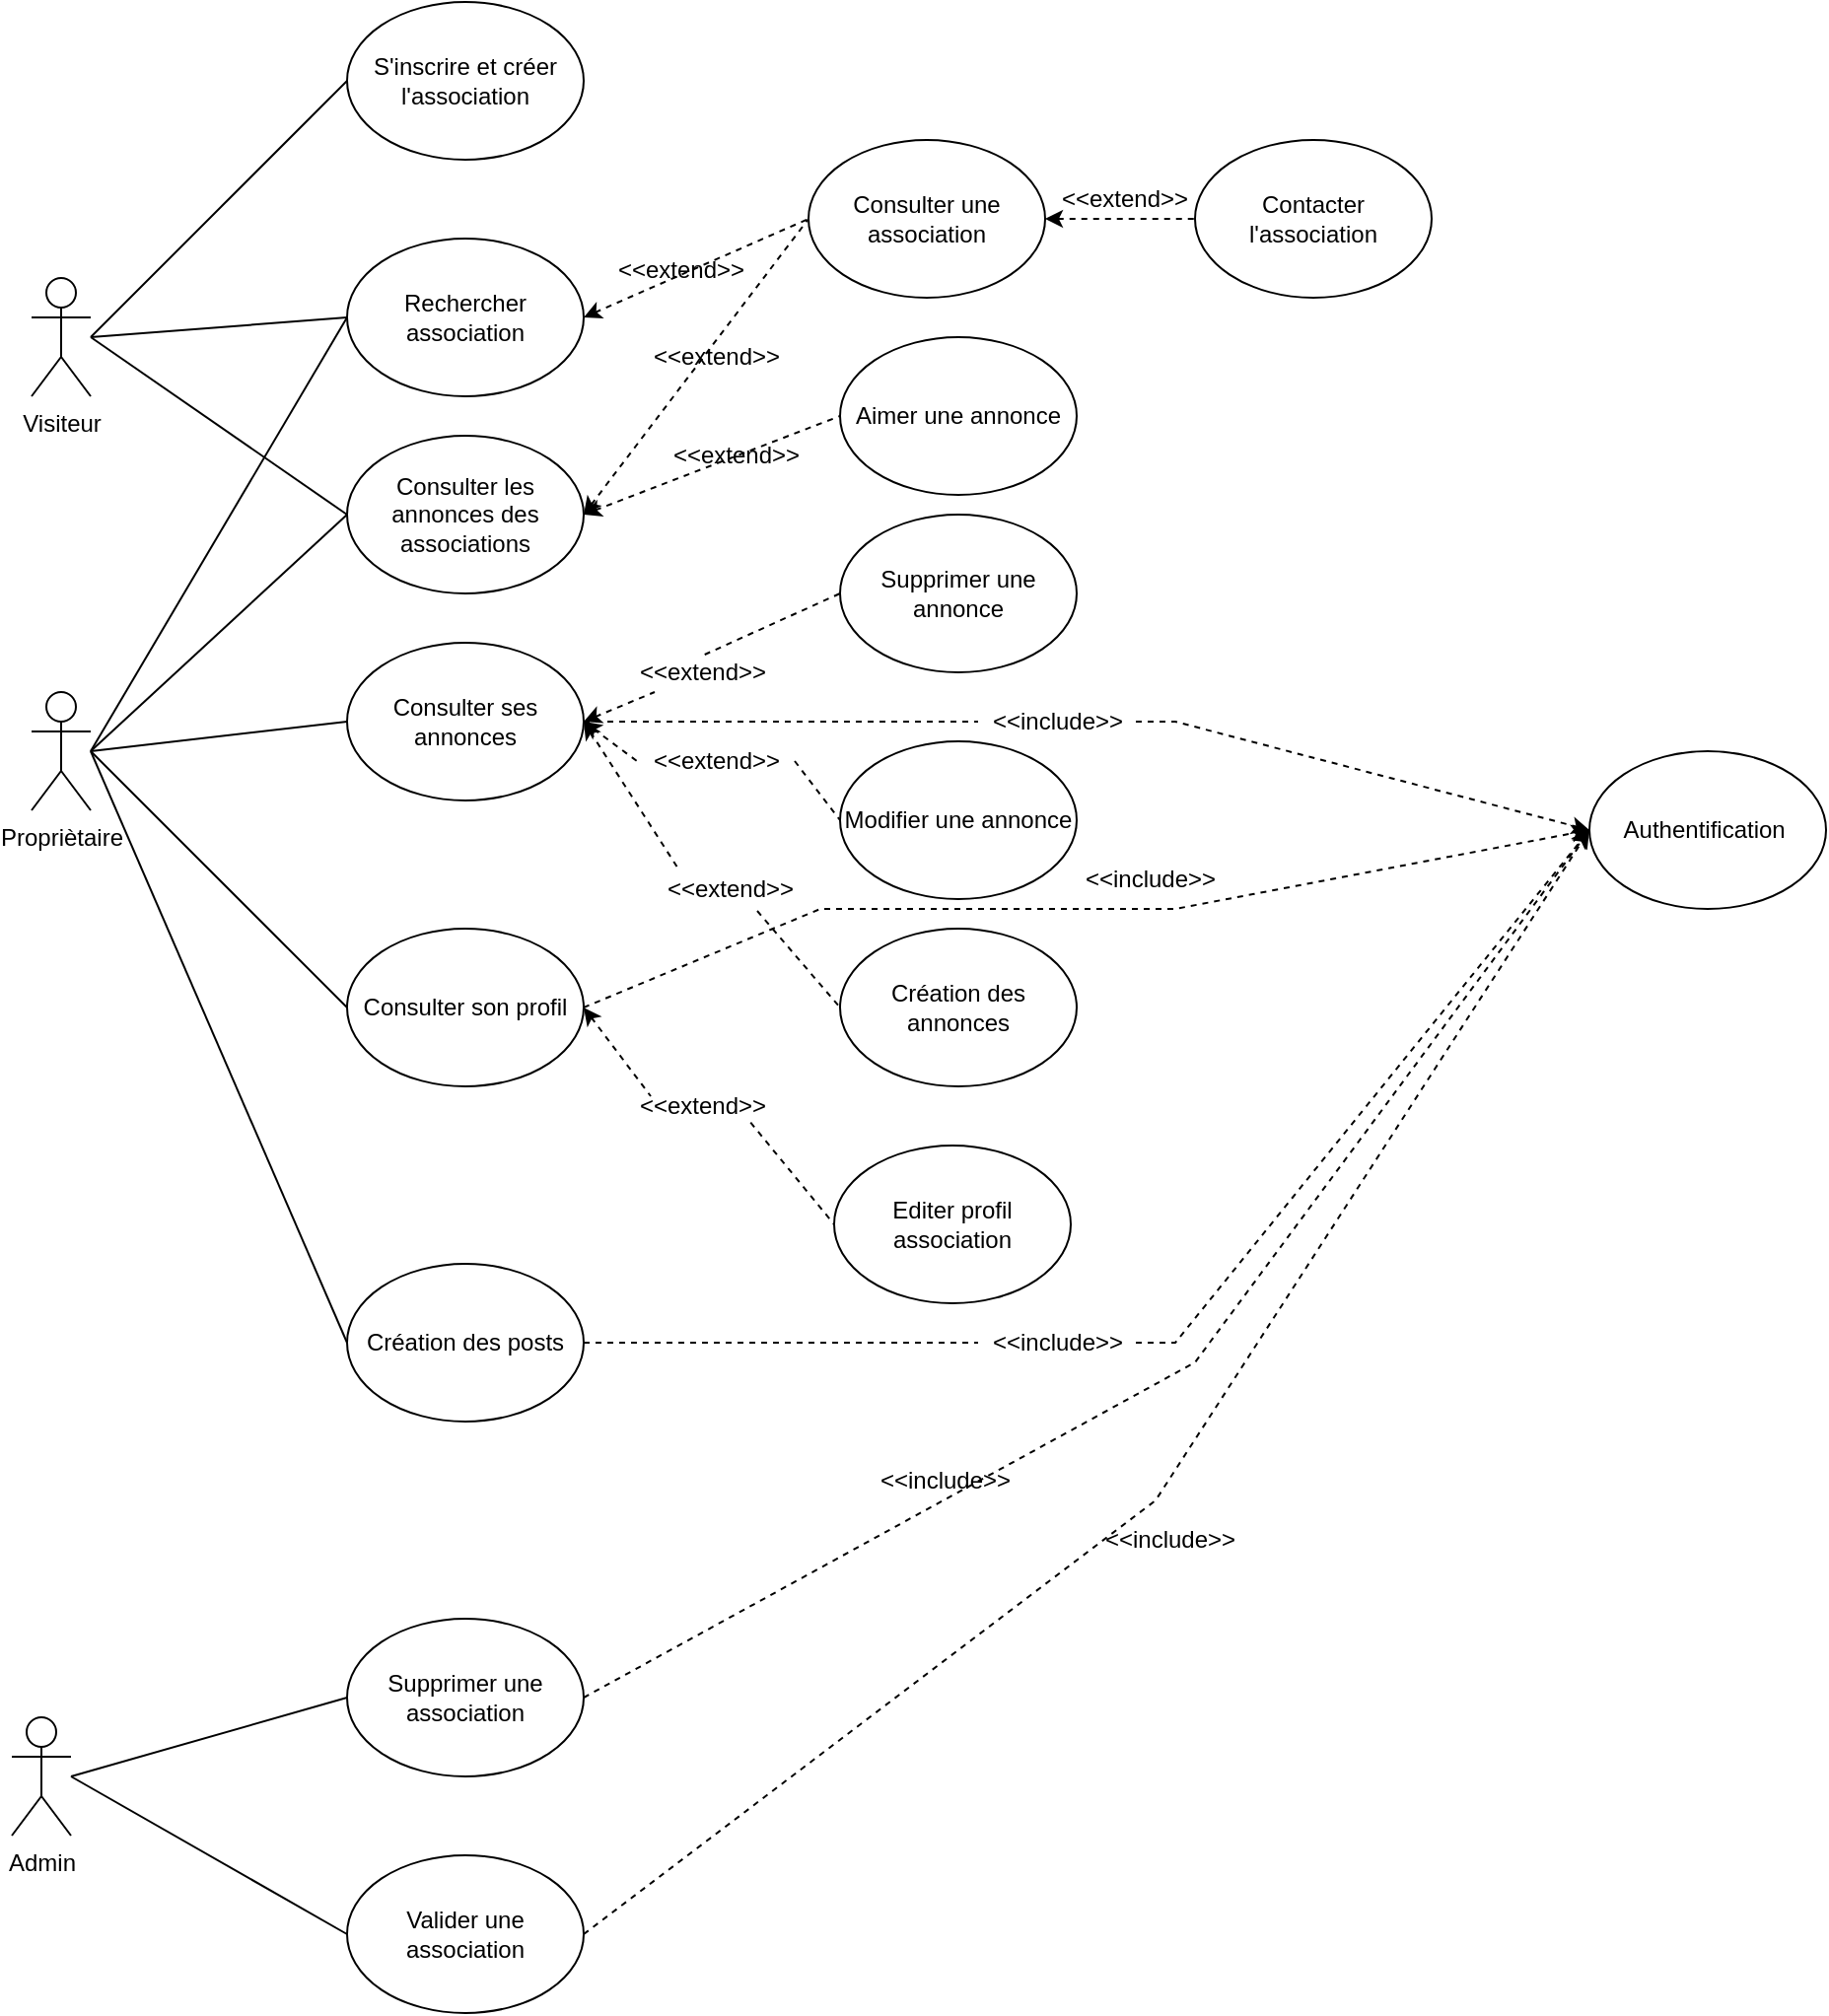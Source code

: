 <mxfile version="19.0.3" type="github">
  <diagram id="98kkUTzndiBbhaGtW08h" name="Page-1">
    <mxGraphModel dx="782" dy="471" grid="1" gridSize="10" guides="1" tooltips="1" connect="1" arrows="1" fold="1" page="1" pageScale="1" pageWidth="827" pageHeight="1169" math="0" shadow="0">
      <root>
        <mxCell id="0" />
        <mxCell id="1" parent="0" />
        <mxCell id="tk5sPLedH6yxBTcmL2M--1" value="Visiteur" style="shape=umlActor;verticalLabelPosition=bottom;verticalAlign=top;html=1;outlineConnect=0;" vertex="1" parent="1">
          <mxGeometry x="100" y="400" width="30" height="60" as="geometry" />
        </mxCell>
        <mxCell id="tk5sPLedH6yxBTcmL2M--2" value="Propriètaire" style="shape=umlActor;verticalLabelPosition=bottom;verticalAlign=top;html=1;outlineConnect=0;" vertex="1" parent="1">
          <mxGeometry x="100" y="610" width="30" height="60" as="geometry" />
        </mxCell>
        <mxCell id="tk5sPLedH6yxBTcmL2M--3" value="Admin" style="shape=umlActor;verticalLabelPosition=bottom;verticalAlign=top;html=1;outlineConnect=0;" vertex="1" parent="1">
          <mxGeometry x="90" y="1130" width="30" height="60" as="geometry" />
        </mxCell>
        <mxCell id="tk5sPLedH6yxBTcmL2M--4" value="S&#39;inscrire et créer l&#39;association" style="ellipse;whiteSpace=wrap;html=1;" vertex="1" parent="1">
          <mxGeometry x="260" y="260" width="120" height="80" as="geometry" />
        </mxCell>
        <mxCell id="tk5sPLedH6yxBTcmL2M--6" value="Consulter les annonces des associations" style="ellipse;whiteSpace=wrap;html=1;" vertex="1" parent="1">
          <mxGeometry x="260" y="480" width="120" height="80" as="geometry" />
        </mxCell>
        <mxCell id="tk5sPLedH6yxBTcmL2M--8" value="Consulter ses annonces" style="ellipse;whiteSpace=wrap;html=1;" vertex="1" parent="1">
          <mxGeometry x="260" y="585" width="120" height="80" as="geometry" />
        </mxCell>
        <mxCell id="tk5sPLedH6yxBTcmL2M--9" value="Consulter son profil" style="ellipse;whiteSpace=wrap;html=1;" vertex="1" parent="1">
          <mxGeometry x="260" y="730" width="120" height="80" as="geometry" />
        </mxCell>
        <mxCell id="tk5sPLedH6yxBTcmL2M--16" value="Rechercher association" style="ellipse;whiteSpace=wrap;html=1;" vertex="1" parent="1">
          <mxGeometry x="260" y="380" width="120" height="80" as="geometry" />
        </mxCell>
        <mxCell id="tk5sPLedH6yxBTcmL2M--19" value="" style="endArrow=none;html=1;rounded=0;entryX=0;entryY=0.5;entryDx=0;entryDy=0;" edge="1" parent="1" target="tk5sPLedH6yxBTcmL2M--6">
          <mxGeometry width="50" height="50" relative="1" as="geometry">
            <mxPoint x="130" y="640" as="sourcePoint" />
            <mxPoint x="210" y="550" as="targetPoint" />
          </mxGeometry>
        </mxCell>
        <mxCell id="tk5sPLedH6yxBTcmL2M--20" value="" style="endArrow=none;html=1;rounded=0;entryX=0;entryY=0.5;entryDx=0;entryDy=0;" edge="1" parent="1" target="tk5sPLedH6yxBTcmL2M--8">
          <mxGeometry width="50" height="50" relative="1" as="geometry">
            <mxPoint x="130" y="640" as="sourcePoint" />
            <mxPoint x="270" y="530" as="targetPoint" />
          </mxGeometry>
        </mxCell>
        <mxCell id="tk5sPLedH6yxBTcmL2M--21" value="" style="endArrow=none;html=1;rounded=0;entryX=0;entryY=0.5;entryDx=0;entryDy=0;" edge="1" parent="1" target="tk5sPLedH6yxBTcmL2M--9">
          <mxGeometry width="50" height="50" relative="1" as="geometry">
            <mxPoint x="130" y="640" as="sourcePoint" />
            <mxPoint x="280" y="540" as="targetPoint" />
          </mxGeometry>
        </mxCell>
        <mxCell id="tk5sPLedH6yxBTcmL2M--23" value="" style="endArrow=none;html=1;rounded=0;entryX=0;entryY=0.5;entryDx=0;entryDy=0;" edge="1" parent="1" target="tk5sPLedH6yxBTcmL2M--16">
          <mxGeometry width="50" height="50" relative="1" as="geometry">
            <mxPoint x="130" y="430" as="sourcePoint" />
            <mxPoint x="250" y="290" as="targetPoint" />
          </mxGeometry>
        </mxCell>
        <mxCell id="tk5sPLedH6yxBTcmL2M--24" value="" style="endArrow=none;html=1;rounded=0;entryX=0;entryY=0.5;entryDx=0;entryDy=0;" edge="1" parent="1" target="tk5sPLedH6yxBTcmL2M--4">
          <mxGeometry width="50" height="50" relative="1" as="geometry">
            <mxPoint x="130" y="430" as="sourcePoint" />
            <mxPoint x="220" y="440" as="targetPoint" />
          </mxGeometry>
        </mxCell>
        <mxCell id="tk5sPLedH6yxBTcmL2M--27" value="" style="endArrow=none;html=1;rounded=0;entryX=0;entryY=0.5;entryDx=0;entryDy=0;" edge="1" parent="1" target="tk5sPLedH6yxBTcmL2M--6">
          <mxGeometry width="50" height="50" relative="1" as="geometry">
            <mxPoint x="130" y="430" as="sourcePoint" />
            <mxPoint x="270" y="300" as="targetPoint" />
          </mxGeometry>
        </mxCell>
        <mxCell id="tk5sPLedH6yxBTcmL2M--28" value="&lt;div&gt;Editer profil association&lt;/div&gt;" style="ellipse;whiteSpace=wrap;html=1;" vertex="1" parent="1">
          <mxGeometry x="507" y="840" width="120" height="80" as="geometry" />
        </mxCell>
        <mxCell id="tk5sPLedH6yxBTcmL2M--29" value="" style="endArrow=none;dashed=1;html=1;rounded=0;entryX=0;entryY=0.5;entryDx=0;entryDy=0;exitX=0.808;exitY=0.917;exitDx=0;exitDy=0;startArrow=none;startFill=1;exitPerimeter=0;" edge="1" parent="1" source="tk5sPLedH6yxBTcmL2M--37" target="tk5sPLedH6yxBTcmL2M--28">
          <mxGeometry width="50" height="50" relative="1" as="geometry">
            <mxPoint x="360" y="670" as="sourcePoint" />
            <mxPoint x="410" y="620" as="targetPoint" />
          </mxGeometry>
        </mxCell>
        <mxCell id="tk5sPLedH6yxBTcmL2M--30" value="Création des annonces" style="ellipse;whiteSpace=wrap;html=1;" vertex="1" parent="1">
          <mxGeometry x="510" y="730" width="120" height="80" as="geometry" />
        </mxCell>
        <mxCell id="tk5sPLedH6yxBTcmL2M--33" value="" style="endArrow=none;dashed=1;html=1;rounded=0;entryX=0;entryY=0.5;entryDx=0;entryDy=0;exitX=0.675;exitY=1.05;exitDx=0;exitDy=0;startArrow=none;startFill=1;exitPerimeter=0;" edge="1" parent="1" source="tk5sPLedH6yxBTcmL2M--34" target="tk5sPLedH6yxBTcmL2M--30">
          <mxGeometry width="50" height="50" relative="1" as="geometry">
            <mxPoint x="374" y="670" as="sourcePoint" />
            <mxPoint x="414" y="620" as="targetPoint" />
          </mxGeometry>
        </mxCell>
        <mxCell id="tk5sPLedH6yxBTcmL2M--40" value="Modifier une annonce" style="ellipse;whiteSpace=wrap;html=1;" vertex="1" parent="1">
          <mxGeometry x="510" y="635" width="120" height="80" as="geometry" />
        </mxCell>
        <mxCell id="tk5sPLedH6yxBTcmL2M--41" value="" style="endArrow=none;dashed=1;html=1;rounded=0;entryX=0;entryY=0.5;entryDx=0;entryDy=0;exitX=1;exitY=0.5;exitDx=0;exitDy=0;startArrow=none;startFill=1;" edge="1" parent="1" target="tk5sPLedH6yxBTcmL2M--40" source="tk5sPLedH6yxBTcmL2M--42">
          <mxGeometry width="50" height="50" relative="1" as="geometry">
            <mxPoint x="380" y="590" as="sourcePoint" />
            <mxPoint x="414" y="535" as="targetPoint" />
          </mxGeometry>
        </mxCell>
        <mxCell id="tk5sPLedH6yxBTcmL2M--43" value="Supprimer une annonce" style="ellipse;whiteSpace=wrap;html=1;" vertex="1" parent="1">
          <mxGeometry x="510" y="520" width="120" height="80" as="geometry" />
        </mxCell>
        <mxCell id="tk5sPLedH6yxBTcmL2M--44" value="" style="endArrow=none;dashed=1;html=1;rounded=0;entryX=0;entryY=0.5;entryDx=0;entryDy=0;exitX=0.517;exitY=0.05;exitDx=0;exitDy=0;startArrow=none;startFill=1;exitPerimeter=0;" edge="1" parent="1" target="tk5sPLedH6yxBTcmL2M--43" source="tk5sPLedH6yxBTcmL2M--45">
          <mxGeometry width="50" height="50" relative="1" as="geometry">
            <mxPoint x="390" y="545" as="sourcePoint" />
            <mxPoint x="424" y="490" as="targetPoint" />
          </mxGeometry>
        </mxCell>
        <mxCell id="tk5sPLedH6yxBTcmL2M--45" value="&amp;lt;&amp;lt;extend&amp;gt;&amp;gt;" style="text;html=1;align=center;verticalAlign=middle;resizable=0;points=[];autosize=1;strokeColor=none;fillColor=none;" vertex="1" parent="1">
          <mxGeometry x="400" y="590" width="80" height="20" as="geometry" />
        </mxCell>
        <mxCell id="tk5sPLedH6yxBTcmL2M--46" value="" style="endArrow=none;dashed=1;html=1;rounded=0;exitX=1;exitY=0.5;exitDx=0;exitDy=0;startArrow=classic;startFill=1;" edge="1" parent="1" source="tk5sPLedH6yxBTcmL2M--8" target="tk5sPLedH6yxBTcmL2M--45">
          <mxGeometry width="50" height="50" relative="1" as="geometry">
            <mxPoint x="380" y="625" as="sourcePoint" />
            <mxPoint x="480" y="510" as="targetPoint" />
          </mxGeometry>
        </mxCell>
        <mxCell id="tk5sPLedH6yxBTcmL2M--42" value="&amp;lt;&amp;lt;extend&amp;gt;&amp;gt;" style="text;html=1;align=center;verticalAlign=middle;resizable=0;points=[];autosize=1;strokeColor=none;fillColor=none;" vertex="1" parent="1">
          <mxGeometry x="407" y="635" width="80" height="20" as="geometry" />
        </mxCell>
        <mxCell id="tk5sPLedH6yxBTcmL2M--47" value="" style="endArrow=none;dashed=1;html=1;rounded=0;entryX=0;entryY=0.5;entryDx=0;entryDy=0;exitX=1;exitY=0.5;exitDx=0;exitDy=0;startArrow=classic;startFill=1;" edge="1" parent="1" source="tk5sPLedH6yxBTcmL2M--8" target="tk5sPLedH6yxBTcmL2M--42">
          <mxGeometry width="50" height="50" relative="1" as="geometry">
            <mxPoint x="380" y="625" as="sourcePoint" />
            <mxPoint x="480" y="610" as="targetPoint" />
          </mxGeometry>
        </mxCell>
        <mxCell id="tk5sPLedH6yxBTcmL2M--34" value="&amp;lt;&amp;lt;extend&amp;gt;&amp;gt;" style="text;html=1;align=center;verticalAlign=middle;resizable=0;points=[];autosize=1;strokeColor=none;fillColor=none;" vertex="1" parent="1">
          <mxGeometry x="414" y="700" width="80" height="20" as="geometry" />
        </mxCell>
        <mxCell id="tk5sPLedH6yxBTcmL2M--48" value="" style="endArrow=none;dashed=1;html=1;rounded=0;entryX=0.175;entryY=-0.017;entryDx=0;entryDy=0;exitX=1;exitY=0.5;exitDx=0;exitDy=0;startArrow=classic;startFill=1;entryPerimeter=0;" edge="1" parent="1" source="tk5sPLedH6yxBTcmL2M--8" target="tk5sPLedH6yxBTcmL2M--34">
          <mxGeometry width="50" height="50" relative="1" as="geometry">
            <mxPoint x="380" y="625" as="sourcePoint" />
            <mxPoint x="510" y="705" as="targetPoint" />
          </mxGeometry>
        </mxCell>
        <mxCell id="tk5sPLedH6yxBTcmL2M--37" value="&amp;lt;&amp;lt;extend&amp;gt;&amp;gt;" style="text;html=1;align=center;verticalAlign=middle;resizable=0;points=[];autosize=1;strokeColor=none;fillColor=none;" vertex="1" parent="1">
          <mxGeometry x="400" y="810" width="80" height="20" as="geometry" />
        </mxCell>
        <mxCell id="tk5sPLedH6yxBTcmL2M--49" value="" style="endArrow=none;dashed=1;html=1;rounded=0;entryX=0.175;entryY=0.25;entryDx=0;entryDy=0;exitX=1;exitY=0.5;exitDx=0;exitDy=0;startArrow=classic;startFill=1;entryPerimeter=0;" edge="1" parent="1" source="tk5sPLedH6yxBTcmL2M--9" target="tk5sPLedH6yxBTcmL2M--37">
          <mxGeometry width="50" height="50" relative="1" as="geometry">
            <mxPoint x="380" y="770" as="sourcePoint" />
            <mxPoint x="480" y="820" as="targetPoint" />
          </mxGeometry>
        </mxCell>
        <mxCell id="tk5sPLedH6yxBTcmL2M--50" value="&lt;div&gt;Consulter une association&lt;/div&gt;" style="ellipse;whiteSpace=wrap;html=1;" vertex="1" parent="1">
          <mxGeometry x="494" y="330" width="120" height="80" as="geometry" />
        </mxCell>
        <mxCell id="tk5sPLedH6yxBTcmL2M--53" value="" style="endArrow=none;dashed=1;html=1;rounded=0;exitX=1;exitY=0.5;exitDx=0;exitDy=0;startArrow=classic;startFill=1;entryX=0;entryY=0.5;entryDx=0;entryDy=0;" edge="1" parent="1" target="tk5sPLedH6yxBTcmL2M--50" source="tk5sPLedH6yxBTcmL2M--16">
          <mxGeometry width="50" height="50" relative="1" as="geometry">
            <mxPoint x="380" y="220" as="sourcePoint" />
            <mxPoint x="439.36" y="387" as="targetPoint" />
          </mxGeometry>
        </mxCell>
        <mxCell id="tk5sPLedH6yxBTcmL2M--54" value="&lt;div&gt;Contacter l&#39;association&lt;/div&gt;" style="ellipse;whiteSpace=wrap;html=1;" vertex="1" parent="1">
          <mxGeometry x="690" y="330" width="120" height="80" as="geometry" />
        </mxCell>
        <mxCell id="tk5sPLedH6yxBTcmL2M--57" value="" style="endArrow=none;dashed=1;html=1;rounded=0;entryX=0;entryY=0.5;entryDx=0;entryDy=0;exitX=1;exitY=0.5;exitDx=0;exitDy=0;startArrow=classic;startFill=1;" edge="1" parent="1" target="tk5sPLedH6yxBTcmL2M--54" source="tk5sPLedH6yxBTcmL2M--50">
          <mxGeometry width="50" height="50" relative="1" as="geometry">
            <mxPoint x="470" y="340" as="sourcePoint" />
            <mxPoint x="654" y="275" as="targetPoint" />
          </mxGeometry>
        </mxCell>
        <mxCell id="tk5sPLedH6yxBTcmL2M--58" value="&amp;lt;&amp;lt;extend&amp;gt;&amp;gt;" style="text;html=1;align=center;verticalAlign=middle;resizable=0;points=[];autosize=1;strokeColor=none;fillColor=none;" vertex="1" parent="1">
          <mxGeometry x="389" y="386" width="80" height="20" as="geometry" />
        </mxCell>
        <mxCell id="tk5sPLedH6yxBTcmL2M--59" value="&amp;lt;&amp;lt;extend&amp;gt;&amp;gt;" style="text;html=1;align=center;verticalAlign=middle;resizable=0;points=[];autosize=1;strokeColor=none;fillColor=none;" vertex="1" parent="1">
          <mxGeometry x="614" y="350" width="80" height="20" as="geometry" />
        </mxCell>
        <mxCell id="tk5sPLedH6yxBTcmL2M--61" value="" style="endArrow=none;html=1;rounded=0;entryX=0;entryY=0.5;entryDx=0;entryDy=0;" edge="1" parent="1" target="tk5sPLedH6yxBTcmL2M--16">
          <mxGeometry width="50" height="50" relative="1" as="geometry">
            <mxPoint x="130" y="640" as="sourcePoint" />
            <mxPoint x="270" y="530" as="targetPoint" />
          </mxGeometry>
        </mxCell>
        <mxCell id="tk5sPLedH6yxBTcmL2M--62" value="" style="endArrow=none;dashed=1;html=1;rounded=0;exitX=1;exitY=0.5;exitDx=0;exitDy=0;startArrow=classic;startFill=1;entryX=0;entryY=0.5;entryDx=0;entryDy=0;" edge="1" parent="1" source="tk5sPLedH6yxBTcmL2M--6" target="tk5sPLedH6yxBTcmL2M--50">
          <mxGeometry width="50" height="50" relative="1" as="geometry">
            <mxPoint x="390" y="430" as="sourcePoint" />
            <mxPoint x="504" y="380" as="targetPoint" />
          </mxGeometry>
        </mxCell>
        <mxCell id="tk5sPLedH6yxBTcmL2M--63" value="&amp;lt;&amp;lt;extend&amp;gt;&amp;gt;" style="text;html=1;align=center;verticalAlign=middle;resizable=0;points=[];autosize=1;strokeColor=none;fillColor=none;" vertex="1" parent="1">
          <mxGeometry x="407" y="430" width="80" height="20" as="geometry" />
        </mxCell>
        <mxCell id="tk5sPLedH6yxBTcmL2M--65" value="&lt;div&gt;Aimer une annonce&lt;/div&gt;" style="ellipse;whiteSpace=wrap;html=1;" vertex="1" parent="1">
          <mxGeometry x="510" y="430" width="120" height="80" as="geometry" />
        </mxCell>
        <mxCell id="tk5sPLedH6yxBTcmL2M--66" value="" style="endArrow=none;dashed=1;html=1;rounded=0;entryX=0;entryY=0.5;entryDx=0;entryDy=0;exitX=1;exitY=0.5;exitDx=0;exitDy=0;startArrow=classic;startFill=1;" edge="1" parent="1" target="tk5sPLedH6yxBTcmL2M--65" source="tk5sPLedH6yxBTcmL2M--6">
          <mxGeometry width="50" height="50" relative="1" as="geometry">
            <mxPoint x="614" y="460" as="sourcePoint" />
            <mxPoint x="654" y="365" as="targetPoint" />
          </mxGeometry>
        </mxCell>
        <mxCell id="tk5sPLedH6yxBTcmL2M--70" value="&amp;lt;&amp;lt;extend&amp;gt;&amp;gt;" style="text;html=1;align=center;verticalAlign=middle;resizable=0;points=[];autosize=1;strokeColor=none;fillColor=none;" vertex="1" parent="1">
          <mxGeometry x="417" y="480" width="80" height="20" as="geometry" />
        </mxCell>
        <mxCell id="tk5sPLedH6yxBTcmL2M--71" value="Création des posts" style="ellipse;whiteSpace=wrap;html=1;" vertex="1" parent="1">
          <mxGeometry x="260" y="900" width="120" height="80" as="geometry" />
        </mxCell>
        <mxCell id="tk5sPLedH6yxBTcmL2M--73" value="" style="endArrow=none;html=1;rounded=0;entryX=0;entryY=0.5;entryDx=0;entryDy=0;" edge="1" parent="1" target="tk5sPLedH6yxBTcmL2M--71">
          <mxGeometry width="50" height="50" relative="1" as="geometry">
            <mxPoint x="130" y="640" as="sourcePoint" />
            <mxPoint x="260" y="870" as="targetPoint" />
          </mxGeometry>
        </mxCell>
        <mxCell id="tk5sPLedH6yxBTcmL2M--74" value="Authentification&amp;nbsp;" style="ellipse;whiteSpace=wrap;html=1;" vertex="1" parent="1">
          <mxGeometry x="890" y="640" width="120" height="80" as="geometry" />
        </mxCell>
        <mxCell id="tk5sPLedH6yxBTcmL2M--76" value="" style="endArrow=classic;dashed=1;html=1;rounded=0;entryX=0;entryY=0.5;entryDx=0;entryDy=0;exitX=1;exitY=0.5;exitDx=0;exitDy=0;endFill=1;startArrow=none;" edge="1" parent="1" source="tk5sPLedH6yxBTcmL2M--77" target="tk5sPLedH6yxBTcmL2M--74">
          <mxGeometry width="50" height="50" relative="1" as="geometry">
            <mxPoint x="710" y="590" as="sourcePoint" />
            <mxPoint x="760" y="540" as="targetPoint" />
            <Array as="points">
              <mxPoint x="680" y="625" />
            </Array>
          </mxGeometry>
        </mxCell>
        <mxCell id="tk5sPLedH6yxBTcmL2M--78" value="" style="endArrow=classic;dashed=1;html=1;rounded=0;entryX=0;entryY=0.5;entryDx=0;entryDy=0;exitX=1;exitY=0.5;exitDx=0;exitDy=0;endFill=1;" edge="1" parent="1" source="tk5sPLedH6yxBTcmL2M--9" target="tk5sPLedH6yxBTcmL2M--74">
          <mxGeometry width="50" height="50" relative="1" as="geometry">
            <mxPoint x="390" y="635" as="sourcePoint" />
            <mxPoint x="850" y="700" as="targetPoint" />
            <Array as="points">
              <mxPoint x="500" y="720" />
              <mxPoint x="680" y="720" />
            </Array>
          </mxGeometry>
        </mxCell>
        <mxCell id="tk5sPLedH6yxBTcmL2M--79" value="&amp;lt;&amp;lt;include&amp;gt;&amp;gt;" style="text;html=1;align=center;verticalAlign=middle;resizable=0;points=[];autosize=1;strokeColor=none;fillColor=none;" vertex="1" parent="1">
          <mxGeometry x="627" y="695" width="80" height="20" as="geometry" />
        </mxCell>
        <mxCell id="tk5sPLedH6yxBTcmL2M--81" value="" style="endArrow=classic;dashed=1;html=1;rounded=0;entryX=0;entryY=0.5;entryDx=0;entryDy=0;exitX=1;exitY=0.5;exitDx=0;exitDy=0;endFill=1;startArrow=none;" edge="1" parent="1" source="tk5sPLedH6yxBTcmL2M--82" target="tk5sPLedH6yxBTcmL2M--74">
          <mxGeometry width="50" height="50" relative="1" as="geometry">
            <mxPoint x="430" y="940" as="sourcePoint" />
            <mxPoint x="890" y="1005" as="targetPoint" />
            <Array as="points">
              <mxPoint x="680" y="940" />
            </Array>
          </mxGeometry>
        </mxCell>
        <mxCell id="tk5sPLedH6yxBTcmL2M--82" value="&amp;lt;&amp;lt;include&amp;gt;&amp;gt;" style="text;html=1;align=center;verticalAlign=middle;resizable=0;points=[];autosize=1;strokeColor=none;fillColor=none;" vertex="1" parent="1">
          <mxGeometry x="580" y="930" width="80" height="20" as="geometry" />
        </mxCell>
        <mxCell id="tk5sPLedH6yxBTcmL2M--85" value="" style="endArrow=none;dashed=1;html=1;rounded=0;entryX=0;entryY=0.5;entryDx=0;entryDy=0;exitX=1;exitY=0.5;exitDx=0;exitDy=0;endFill=1;" edge="1" parent="1" source="tk5sPLedH6yxBTcmL2M--71" target="tk5sPLedH6yxBTcmL2M--82">
          <mxGeometry width="50" height="50" relative="1" as="geometry">
            <mxPoint x="380" y="940" as="sourcePoint" />
            <mxPoint x="840" y="690" as="targetPoint" />
            <Array as="points" />
          </mxGeometry>
        </mxCell>
        <mxCell id="tk5sPLedH6yxBTcmL2M--77" value="&amp;lt;&amp;lt;include&amp;gt;&amp;gt;" style="text;html=1;align=center;verticalAlign=middle;resizable=0;points=[];autosize=1;strokeColor=none;fillColor=none;" vertex="1" parent="1">
          <mxGeometry x="580" y="615" width="80" height="20" as="geometry" />
        </mxCell>
        <mxCell id="tk5sPLedH6yxBTcmL2M--88" value="" style="endArrow=none;dashed=1;html=1;rounded=0;entryX=0;entryY=0.5;entryDx=0;entryDy=0;exitX=1;exitY=0.5;exitDx=0;exitDy=0;endFill=1;" edge="1" parent="1" source="tk5sPLedH6yxBTcmL2M--8" target="tk5sPLedH6yxBTcmL2M--77">
          <mxGeometry width="50" height="50" relative="1" as="geometry">
            <mxPoint x="380" y="625" as="sourcePoint" />
            <mxPoint x="840" y="690" as="targetPoint" />
            <Array as="points" />
          </mxGeometry>
        </mxCell>
        <mxCell id="tk5sPLedH6yxBTcmL2M--89" value="Supprimer une association" style="ellipse;whiteSpace=wrap;html=1;" vertex="1" parent="1">
          <mxGeometry x="260" y="1080" width="120" height="80" as="geometry" />
        </mxCell>
        <mxCell id="tk5sPLedH6yxBTcmL2M--90" value="Valider une association" style="ellipse;whiteSpace=wrap;html=1;" vertex="1" parent="1">
          <mxGeometry x="260" y="1200" width="120" height="80" as="geometry" />
        </mxCell>
        <mxCell id="tk5sPLedH6yxBTcmL2M--91" value="" style="endArrow=none;html=1;rounded=0;entryX=0;entryY=0.5;entryDx=0;entryDy=0;" edge="1" parent="1" target="tk5sPLedH6yxBTcmL2M--89">
          <mxGeometry width="50" height="50" relative="1" as="geometry">
            <mxPoint x="120" y="1160" as="sourcePoint" />
            <mxPoint x="270" y="1210" as="targetPoint" />
          </mxGeometry>
        </mxCell>
        <mxCell id="tk5sPLedH6yxBTcmL2M--93" value="" style="endArrow=none;html=1;rounded=0;entryX=0;entryY=0.5;entryDx=0;entryDy=0;" edge="1" parent="1" target="tk5sPLedH6yxBTcmL2M--90">
          <mxGeometry width="50" height="50" relative="1" as="geometry">
            <mxPoint x="120" y="1160" as="sourcePoint" />
            <mxPoint x="270" y="1130" as="targetPoint" />
          </mxGeometry>
        </mxCell>
        <mxCell id="tk5sPLedH6yxBTcmL2M--94" value="" style="endArrow=classic;dashed=1;html=1;rounded=0;entryX=0;entryY=0.5;entryDx=0;entryDy=0;exitX=1;exitY=0.5;exitDx=0;exitDy=0;endFill=1;startArrow=none;" edge="1" parent="1" source="tk5sPLedH6yxBTcmL2M--89" target="tk5sPLedH6yxBTcmL2M--74">
          <mxGeometry width="50" height="50" relative="1" as="geometry">
            <mxPoint x="670" y="950" as="sourcePoint" />
            <mxPoint x="850" y="700" as="targetPoint" />
            <Array as="points">
              <mxPoint x="690" y="950" />
            </Array>
          </mxGeometry>
        </mxCell>
        <mxCell id="tk5sPLedH6yxBTcmL2M--95" value="" style="endArrow=classic;dashed=1;html=1;rounded=0;exitX=1;exitY=0.5;exitDx=0;exitDy=0;endFill=1;startArrow=none;entryX=0;entryY=0.5;entryDx=0;entryDy=0;" edge="1" parent="1" source="tk5sPLedH6yxBTcmL2M--90" target="tk5sPLedH6yxBTcmL2M--74">
          <mxGeometry width="50" height="50" relative="1" as="geometry">
            <mxPoint x="390" y="1130" as="sourcePoint" />
            <mxPoint x="930" y="770" as="targetPoint" />
            <Array as="points">
              <mxPoint x="670" y="1020" />
            </Array>
          </mxGeometry>
        </mxCell>
        <mxCell id="tk5sPLedH6yxBTcmL2M--96" value="&amp;lt;&amp;lt;include&amp;gt;&amp;gt;" style="text;html=1;align=center;verticalAlign=middle;resizable=0;points=[];autosize=1;strokeColor=none;fillColor=none;" vertex="1" parent="1">
          <mxGeometry x="523" y="1000" width="80" height="20" as="geometry" />
        </mxCell>
        <mxCell id="tk5sPLedH6yxBTcmL2M--100" value="&amp;lt;&amp;lt;include&amp;gt;&amp;gt;" style="text;html=1;align=center;verticalAlign=middle;resizable=0;points=[];autosize=1;strokeColor=none;fillColor=none;" vertex="1" parent="1">
          <mxGeometry x="637" y="1030" width="80" height="20" as="geometry" />
        </mxCell>
      </root>
    </mxGraphModel>
  </diagram>
</mxfile>
